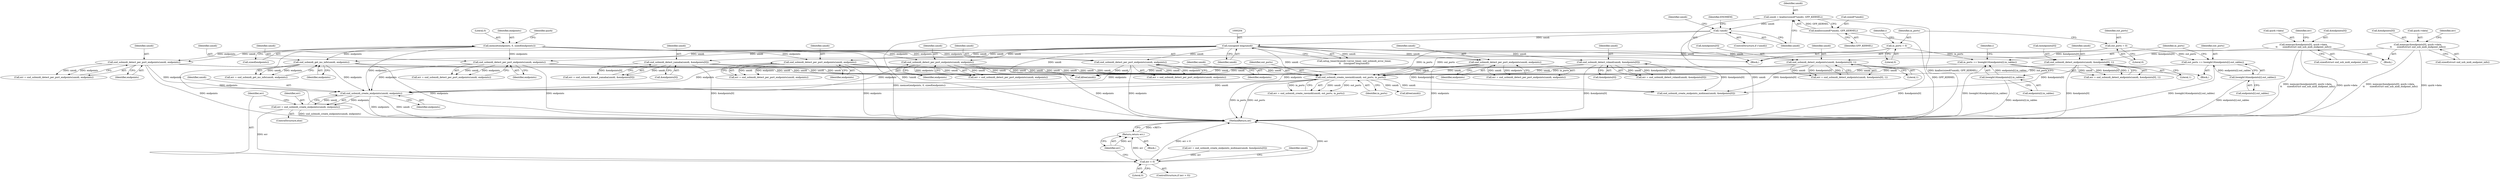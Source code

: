 digraph "0_linux_07d86ca93db7e5cdf4743564d98292042ec21af7@pointer" {
"1000550" [label="(Call,snd_usbmidi_create_endpoints(umidi, endpoints))"];
"1000518" [label="(Call,snd_usbmidi_create_rawmidi(umidi, out_ports, in_ports))"];
"1000441" [label="(Call,snd_usbmidi_detect_per_port_endpoints(umidi, endpoints))"];
"1000203" [label="(Call,(unsigned long)umidi)"];
"1000129" [label="(Call,!umidi)"];
"1000121" [label="(Call,umidi = kzalloc(sizeof(*umidi), GFP_KERNEL))"];
"1000123" [label="(Call,kzalloc(sizeof(*umidi), GFP_KERNEL))"];
"1000206" [label="(Call,memset(endpoints, 0, sizeof(endpoints)))"];
"1000318" [label="(Call,snd_usbmidi_detect_per_port_endpoints(umidi, endpoints))"];
"1000398" [label="(Call,snd_usbmidi_detect_per_port_endpoints(umidi, endpoints))"];
"1000368" [label="(Call,snd_usbmidi_detect_endpoints(umidi, &endpoints[0], 1))"];
"1000356" [label="(Call,memcpy(&endpoints[0], quirk->data,\n\t\t       sizeof(struct snd_usb_midi_endpoint_info)))"];
"1000454" [label="(Call,snd_usbmidi_detect_per_port_endpoints(umidi, endpoints))"];
"1000222" [label="(Call,snd_usbmidi_get_ms_info(umidi, endpoints))"];
"1000281" [label="(Call,snd_usbmidi_detect_roland(umidi, &endpoints[0]))"];
"1000260" [label="(Call,snd_usbmidi_detect_endpoints(umidi, &endpoints[0], 1))"];
"1000248" [label="(Call,memcpy(&endpoints[0], quirk->data,\n\t\t       sizeof(struct snd_usb_midi_endpoint_info)))"];
"1000385" [label="(Call,snd_usbmidi_detect_per_port_endpoints(umidi, endpoints))"];
"1000345" [label="(Call,snd_usbmidi_detect_per_port_endpoints(umidi, endpoints))"];
"1000271" [label="(Call,snd_usbmidi_detect_yamaha(umidi, &endpoints[0]))"];
"1000500" [label="(Call,out_ports += hweight16(endpoints[i].out_cables))"];
"1000502" [label="(Call,hweight16(endpoints[i].out_cables))"];
"1000484" [label="(Call,out_ports = 0)"];
"1000508" [label="(Call,in_ports += hweight16(endpoints[i].in_cables))"];
"1000510" [label="(Call,hweight16(endpoints[i].in_cables))"];
"1000487" [label="(Call,in_ports = 0)"];
"1000548" [label="(Call,err = snd_usbmidi_create_endpoints(umidi, endpoints))"];
"1000554" [label="(Call,err < 0)"];
"1000558" [label="(Return,return err;)"];
"1000369" [label="(Identifier,umidi)"];
"1000387" [label="(Identifier,endpoints)"];
"1000541" [label="(Call,snd_usbmidi_create_endpoints_midiman(umidi, &endpoints[0]))"];
"1000347" [label="(Identifier,endpoints)"];
"1000539" [label="(Call,err = snd_usbmidi_create_endpoints_midiman(umidi, &endpoints[0]))"];
"1000346" [label="(Identifier,umidi)"];
"1000269" [label="(Call,err = snd_usbmidi_detect_yamaha(umidi, &endpoints[0]))"];
"1000499" [label="(Block,)"];
"1000361" [label="(Call,quirk->data)"];
"1000123" [label="(Call,kzalloc(sizeof(*umidi), GFP_KERNEL))"];
"1000488" [label="(Identifier,in_ports)"];
"1000484" [label="(Call,out_ports = 0)"];
"1000386" [label="(Identifier,umidi)"];
"1000549" [label="(Identifier,err)"];
"1000213" [label="(Identifier,quirk)"];
"1000282" [label="(Identifier,umidi)"];
"1000259" [label="(Identifier,err)"];
"1000208" [label="(Literal,0)"];
"1000556" [label="(Literal,0)"];
"1000489" [label="(Literal,0)"];
"1000503" [label="(Call,endpoints[i].out_cables)"];
"1000443" [label="(Identifier,endpoints)"];
"1000224" [label="(Identifier,endpoints)"];
"1000511" [label="(Call,endpoints[i].in_cables)"];
"1000258" [label="(Call,err = snd_usbmidi_detect_endpoints(umidi, &endpoints[0], 1))"];
"1000343" [label="(Call,err = snd_usbmidi_detect_per_port_endpoints(umidi, endpoints))"];
"1000368" [label="(Call,snd_usbmidi_detect_endpoints(umidi, &endpoints[0], 1))"];
"1000367" [label="(Identifier,err)"];
"1000220" [label="(Call,err = snd_usbmidi_get_ms_info(umidi, endpoints))"];
"1000127" [label="(Identifier,GFP_KERNEL)"];
"1000249" [label="(Call,&endpoints[0])"];
"1000128" [label="(ControlStructure,if (!umidi))"];
"1000271" [label="(Call,snd_usbmidi_detect_yamaha(umidi, &endpoints[0]))"];
"1000124" [label="(Call,sizeof(*umidi))"];
"1000442" [label="(Identifier,umidi)"];
"1000456" [label="(Identifier,endpoints)"];
"1000400" [label="(Identifier,endpoints)"];
"1000516" [label="(Call,err = snd_usbmidi_create_rawmidi(umidi, out_ports, in_ports))"];
"1000562" [label="(Identifier,umidi)"];
"1000508" [label="(Call,in_ports += hweight16(endpoints[i].in_cables))"];
"1000122" [label="(Identifier,umidi)"];
"1000281" [label="(Call,snd_usbmidi_detect_roland(umidi, &endpoints[0]))"];
"1000197" [label="(Call,setup_timer(&umidi->error_timer, snd_usbmidi_error_timer,\n\t\t    (unsigned long)umidi))"];
"1000279" [label="(Call,err = snd_usbmidi_detect_roland(umidi, &endpoints[0]))"];
"1000452" [label="(Call,err = snd_usbmidi_detect_per_port_endpoints(umidi, endpoints))"];
"1000518" [label="(Call,snd_usbmidi_create_rawmidi(umidi, out_ports, in_ports))"];
"1000519" [label="(Identifier,umidi)"];
"1000485" [label="(Identifier,out_ports)"];
"1000557" [label="(Block,)"];
"1000502" [label="(Call,hweight16(endpoints[i].out_cables))"];
"1000547" [label="(ControlStructure,else)"];
"1000520" [label="(Identifier,out_ports)"];
"1000223" [label="(Identifier,umidi)"];
"1000206" [label="(Call,memset(endpoints, 0, sizeof(endpoints)))"];
"1000396" [label="(Call,err = snd_usbmidi_detect_per_port_endpoints(umidi, endpoints))"];
"1000552" [label="(Identifier,endpoints)"];
"1000366" [label="(Call,err = snd_usbmidi_detect_endpoints(umidi, &endpoints[0], 1))"];
"1000455" [label="(Identifier,umidi)"];
"1000272" [label="(Identifier,umidi)"];
"1000487" [label="(Call,in_ports = 0)"];
"1000273" [label="(Call,&endpoints[0])"];
"1000555" [label="(Identifier,err)"];
"1000559" [label="(Identifier,err)"];
"1000480" [label="(Call,kfree(umidi))"];
"1000501" [label="(Identifier,out_ports)"];
"1000218" [label="(Block,)"];
"1000548" [label="(Call,err = snd_usbmidi_create_endpoints(umidi, endpoints))"];
"1000498" [label="(Identifier,i)"];
"1000500" [label="(Call,out_ports += hweight16(endpoints[i].out_cables))"];
"1000553" [label="(ControlStructure,if (err < 0))"];
"1000205" [label="(Identifier,umidi)"];
"1000441" [label="(Call,snd_usbmidi_detect_per_port_endpoints(umidi, endpoints))"];
"1000319" [label="(Identifier,umidi)"];
"1000222" [label="(Call,snd_usbmidi_get_ms_info(umidi, endpoints))"];
"1000318" [label="(Call,snd_usbmidi_detect_per_port_endpoints(umidi, endpoints))"];
"1000130" [label="(Identifier,umidi)"];
"1000316" [label="(Call,err = snd_usbmidi_detect_per_port_endpoints(umidi, endpoints))"];
"1000253" [label="(Call,quirk->data)"];
"1000572" [label="(MethodReturn,int)"];
"1000133" [label="(Identifier,ENOMEM)"];
"1000357" [label="(Call,&endpoints[0])"];
"1000439" [label="(Call,err = snd_usbmidi_detect_per_port_endpoints(umidi, endpoints))"];
"1000492" [label="(Identifier,i)"];
"1000209" [label="(Call,sizeof(endpoints))"];
"1000558" [label="(Return,return err;)"];
"1000551" [label="(Identifier,umidi)"];
"1000554" [label="(Call,err < 0)"];
"1000527" [label="(Call,kfree(umidi))"];
"1000398" [label="(Call,snd_usbmidi_detect_per_port_endpoints(umidi, endpoints))"];
"1000262" [label="(Call,&endpoints[0])"];
"1000256" [label="(Call,sizeof(struct snd_usb_midi_endpoint_info))"];
"1000364" [label="(Call,sizeof(struct snd_usb_midi_endpoint_info))"];
"1000370" [label="(Call,&endpoints[0])"];
"1000383" [label="(Call,err = snd_usbmidi_detect_per_port_endpoints(umidi, endpoints))"];
"1000261" [label="(Identifier,umidi)"];
"1000454" [label="(Call,snd_usbmidi_detect_per_port_endpoints(umidi, endpoints))"];
"1000509" [label="(Identifier,in_ports)"];
"1000283" [label="(Call,&endpoints[0])"];
"1000521" [label="(Identifier,in_ports)"];
"1000550" [label="(Call,snd_usbmidi_create_endpoints(umidi, endpoints))"];
"1000121" [label="(Call,umidi = kzalloc(sizeof(*umidi), GFP_KERNEL))"];
"1000399" [label="(Identifier,umidi)"];
"1000486" [label="(Literal,0)"];
"1000114" [label="(Block,)"];
"1000385" [label="(Call,snd_usbmidi_detect_per_port_endpoints(umidi, endpoints))"];
"1000136" [label="(Identifier,umidi)"];
"1000260" [label="(Call,snd_usbmidi_detect_endpoints(umidi, &endpoints[0], 1))"];
"1000129" [label="(Call,!umidi)"];
"1000345" [label="(Call,snd_usbmidi_detect_per_port_endpoints(umidi, endpoints))"];
"1000320" [label="(Identifier,endpoints)"];
"1000248" [label="(Call,memcpy(&endpoints[0], quirk->data,\n\t\t       sizeof(struct snd_usb_midi_endpoint_info)))"];
"1000510" [label="(Call,hweight16(endpoints[i].in_cables))"];
"1000207" [label="(Identifier,endpoints)"];
"1000203" [label="(Call,(unsigned long)umidi)"];
"1000356" [label="(Call,memcpy(&endpoints[0], quirk->data,\n\t\t       sizeof(struct snd_usb_midi_endpoint_info)))"];
"1000374" [label="(Literal,1)"];
"1000266" [label="(Literal,1)"];
"1000550" -> "1000548"  [label="AST: "];
"1000550" -> "1000552"  [label="CFG: "];
"1000551" -> "1000550"  [label="AST: "];
"1000552" -> "1000550"  [label="AST: "];
"1000548" -> "1000550"  [label="CFG: "];
"1000550" -> "1000572"  [label="DDG: umidi"];
"1000550" -> "1000572"  [label="DDG: endpoints"];
"1000550" -> "1000548"  [label="DDG: umidi"];
"1000550" -> "1000548"  [label="DDG: endpoints"];
"1000518" -> "1000550"  [label="DDG: umidi"];
"1000441" -> "1000550"  [label="DDG: endpoints"];
"1000345" -> "1000550"  [label="DDG: endpoints"];
"1000318" -> "1000550"  [label="DDG: endpoints"];
"1000454" -> "1000550"  [label="DDG: endpoints"];
"1000222" -> "1000550"  [label="DDG: endpoints"];
"1000385" -> "1000550"  [label="DDG: endpoints"];
"1000398" -> "1000550"  [label="DDG: endpoints"];
"1000206" -> "1000550"  [label="DDG: endpoints"];
"1000518" -> "1000516"  [label="AST: "];
"1000518" -> "1000521"  [label="CFG: "];
"1000519" -> "1000518"  [label="AST: "];
"1000520" -> "1000518"  [label="AST: "];
"1000521" -> "1000518"  [label="AST: "];
"1000516" -> "1000518"  [label="CFG: "];
"1000518" -> "1000572"  [label="DDG: out_ports"];
"1000518" -> "1000572"  [label="DDG: in_ports"];
"1000518" -> "1000516"  [label="DDG: umidi"];
"1000518" -> "1000516"  [label="DDG: out_ports"];
"1000518" -> "1000516"  [label="DDG: in_ports"];
"1000441" -> "1000518"  [label="DDG: umidi"];
"1000318" -> "1000518"  [label="DDG: umidi"];
"1000203" -> "1000518"  [label="DDG: umidi"];
"1000398" -> "1000518"  [label="DDG: umidi"];
"1000368" -> "1000518"  [label="DDG: umidi"];
"1000454" -> "1000518"  [label="DDG: umidi"];
"1000222" -> "1000518"  [label="DDG: umidi"];
"1000281" -> "1000518"  [label="DDG: umidi"];
"1000260" -> "1000518"  [label="DDG: umidi"];
"1000385" -> "1000518"  [label="DDG: umidi"];
"1000345" -> "1000518"  [label="DDG: umidi"];
"1000271" -> "1000518"  [label="DDG: umidi"];
"1000500" -> "1000518"  [label="DDG: out_ports"];
"1000484" -> "1000518"  [label="DDG: out_ports"];
"1000508" -> "1000518"  [label="DDG: in_ports"];
"1000487" -> "1000518"  [label="DDG: in_ports"];
"1000518" -> "1000527"  [label="DDG: umidi"];
"1000518" -> "1000541"  [label="DDG: umidi"];
"1000441" -> "1000439"  [label="AST: "];
"1000441" -> "1000443"  [label="CFG: "];
"1000442" -> "1000441"  [label="AST: "];
"1000443" -> "1000441"  [label="AST: "];
"1000439" -> "1000441"  [label="CFG: "];
"1000441" -> "1000572"  [label="DDG: endpoints"];
"1000441" -> "1000439"  [label="DDG: umidi"];
"1000441" -> "1000439"  [label="DDG: endpoints"];
"1000203" -> "1000441"  [label="DDG: umidi"];
"1000206" -> "1000441"  [label="DDG: endpoints"];
"1000441" -> "1000480"  [label="DDG: umidi"];
"1000203" -> "1000197"  [label="AST: "];
"1000203" -> "1000205"  [label="CFG: "];
"1000204" -> "1000203"  [label="AST: "];
"1000205" -> "1000203"  [label="AST: "];
"1000197" -> "1000203"  [label="CFG: "];
"1000203" -> "1000197"  [label="DDG: umidi"];
"1000129" -> "1000203"  [label="DDG: umidi"];
"1000203" -> "1000222"  [label="DDG: umidi"];
"1000203" -> "1000260"  [label="DDG: umidi"];
"1000203" -> "1000271"  [label="DDG: umidi"];
"1000203" -> "1000281"  [label="DDG: umidi"];
"1000203" -> "1000318"  [label="DDG: umidi"];
"1000203" -> "1000345"  [label="DDG: umidi"];
"1000203" -> "1000368"  [label="DDG: umidi"];
"1000203" -> "1000385"  [label="DDG: umidi"];
"1000203" -> "1000398"  [label="DDG: umidi"];
"1000203" -> "1000454"  [label="DDG: umidi"];
"1000203" -> "1000480"  [label="DDG: umidi"];
"1000129" -> "1000128"  [label="AST: "];
"1000129" -> "1000130"  [label="CFG: "];
"1000130" -> "1000129"  [label="AST: "];
"1000133" -> "1000129"  [label="CFG: "];
"1000136" -> "1000129"  [label="CFG: "];
"1000129" -> "1000572"  [label="DDG: umidi"];
"1000129" -> "1000572"  [label="DDG: !umidi"];
"1000121" -> "1000129"  [label="DDG: umidi"];
"1000121" -> "1000114"  [label="AST: "];
"1000121" -> "1000123"  [label="CFG: "];
"1000122" -> "1000121"  [label="AST: "];
"1000123" -> "1000121"  [label="AST: "];
"1000130" -> "1000121"  [label="CFG: "];
"1000121" -> "1000572"  [label="DDG: kzalloc(sizeof(*umidi), GFP_KERNEL)"];
"1000123" -> "1000121"  [label="DDG: GFP_KERNEL"];
"1000123" -> "1000127"  [label="CFG: "];
"1000124" -> "1000123"  [label="AST: "];
"1000127" -> "1000123"  [label="AST: "];
"1000123" -> "1000572"  [label="DDG: GFP_KERNEL"];
"1000206" -> "1000114"  [label="AST: "];
"1000206" -> "1000209"  [label="CFG: "];
"1000207" -> "1000206"  [label="AST: "];
"1000208" -> "1000206"  [label="AST: "];
"1000209" -> "1000206"  [label="AST: "];
"1000213" -> "1000206"  [label="CFG: "];
"1000206" -> "1000572"  [label="DDG: memset(endpoints, 0, sizeof(endpoints))"];
"1000206" -> "1000572"  [label="DDG: endpoints"];
"1000206" -> "1000222"  [label="DDG: endpoints"];
"1000206" -> "1000318"  [label="DDG: endpoints"];
"1000206" -> "1000345"  [label="DDG: endpoints"];
"1000206" -> "1000385"  [label="DDG: endpoints"];
"1000206" -> "1000398"  [label="DDG: endpoints"];
"1000206" -> "1000454"  [label="DDG: endpoints"];
"1000318" -> "1000316"  [label="AST: "];
"1000318" -> "1000320"  [label="CFG: "];
"1000319" -> "1000318"  [label="AST: "];
"1000320" -> "1000318"  [label="AST: "];
"1000316" -> "1000318"  [label="CFG: "];
"1000318" -> "1000572"  [label="DDG: endpoints"];
"1000318" -> "1000316"  [label="DDG: umidi"];
"1000318" -> "1000316"  [label="DDG: endpoints"];
"1000318" -> "1000480"  [label="DDG: umidi"];
"1000398" -> "1000396"  [label="AST: "];
"1000398" -> "1000400"  [label="CFG: "];
"1000399" -> "1000398"  [label="AST: "];
"1000400" -> "1000398"  [label="AST: "];
"1000396" -> "1000398"  [label="CFG: "];
"1000398" -> "1000572"  [label="DDG: endpoints"];
"1000398" -> "1000396"  [label="DDG: umidi"];
"1000398" -> "1000396"  [label="DDG: endpoints"];
"1000398" -> "1000480"  [label="DDG: umidi"];
"1000368" -> "1000366"  [label="AST: "];
"1000368" -> "1000374"  [label="CFG: "];
"1000369" -> "1000368"  [label="AST: "];
"1000370" -> "1000368"  [label="AST: "];
"1000374" -> "1000368"  [label="AST: "];
"1000366" -> "1000368"  [label="CFG: "];
"1000368" -> "1000572"  [label="DDG: &endpoints[0]"];
"1000368" -> "1000366"  [label="DDG: umidi"];
"1000368" -> "1000366"  [label="DDG: &endpoints[0]"];
"1000368" -> "1000366"  [label="DDG: 1"];
"1000356" -> "1000368"  [label="DDG: &endpoints[0]"];
"1000368" -> "1000480"  [label="DDG: umidi"];
"1000368" -> "1000541"  [label="DDG: &endpoints[0]"];
"1000356" -> "1000218"  [label="AST: "];
"1000356" -> "1000364"  [label="CFG: "];
"1000357" -> "1000356"  [label="AST: "];
"1000361" -> "1000356"  [label="AST: "];
"1000364" -> "1000356"  [label="AST: "];
"1000367" -> "1000356"  [label="CFG: "];
"1000356" -> "1000572"  [label="DDG: memcpy(&endpoints[0], quirk->data,\n\t\t       sizeof(struct snd_usb_midi_endpoint_info))"];
"1000356" -> "1000572"  [label="DDG: quirk->data"];
"1000454" -> "1000452"  [label="AST: "];
"1000454" -> "1000456"  [label="CFG: "];
"1000455" -> "1000454"  [label="AST: "];
"1000456" -> "1000454"  [label="AST: "];
"1000452" -> "1000454"  [label="CFG: "];
"1000454" -> "1000572"  [label="DDG: endpoints"];
"1000454" -> "1000452"  [label="DDG: umidi"];
"1000454" -> "1000452"  [label="DDG: endpoints"];
"1000454" -> "1000480"  [label="DDG: umidi"];
"1000222" -> "1000220"  [label="AST: "];
"1000222" -> "1000224"  [label="CFG: "];
"1000223" -> "1000222"  [label="AST: "];
"1000224" -> "1000222"  [label="AST: "];
"1000220" -> "1000222"  [label="CFG: "];
"1000222" -> "1000572"  [label="DDG: endpoints"];
"1000222" -> "1000220"  [label="DDG: umidi"];
"1000222" -> "1000220"  [label="DDG: endpoints"];
"1000222" -> "1000480"  [label="DDG: umidi"];
"1000281" -> "1000279"  [label="AST: "];
"1000281" -> "1000283"  [label="CFG: "];
"1000282" -> "1000281"  [label="AST: "];
"1000283" -> "1000281"  [label="AST: "];
"1000279" -> "1000281"  [label="CFG: "];
"1000281" -> "1000572"  [label="DDG: &endpoints[0]"];
"1000281" -> "1000279"  [label="DDG: umidi"];
"1000281" -> "1000279"  [label="DDG: &endpoints[0]"];
"1000281" -> "1000480"  [label="DDG: umidi"];
"1000281" -> "1000541"  [label="DDG: &endpoints[0]"];
"1000260" -> "1000258"  [label="AST: "];
"1000260" -> "1000266"  [label="CFG: "];
"1000261" -> "1000260"  [label="AST: "];
"1000262" -> "1000260"  [label="AST: "];
"1000266" -> "1000260"  [label="AST: "];
"1000258" -> "1000260"  [label="CFG: "];
"1000260" -> "1000572"  [label="DDG: &endpoints[0]"];
"1000260" -> "1000258"  [label="DDG: umidi"];
"1000260" -> "1000258"  [label="DDG: &endpoints[0]"];
"1000260" -> "1000258"  [label="DDG: 1"];
"1000248" -> "1000260"  [label="DDG: &endpoints[0]"];
"1000260" -> "1000480"  [label="DDG: umidi"];
"1000260" -> "1000541"  [label="DDG: &endpoints[0]"];
"1000248" -> "1000218"  [label="AST: "];
"1000248" -> "1000256"  [label="CFG: "];
"1000249" -> "1000248"  [label="AST: "];
"1000253" -> "1000248"  [label="AST: "];
"1000256" -> "1000248"  [label="AST: "];
"1000259" -> "1000248"  [label="CFG: "];
"1000248" -> "1000572"  [label="DDG: memcpy(&endpoints[0], quirk->data,\n\t\t       sizeof(struct snd_usb_midi_endpoint_info))"];
"1000248" -> "1000572"  [label="DDG: quirk->data"];
"1000385" -> "1000383"  [label="AST: "];
"1000385" -> "1000387"  [label="CFG: "];
"1000386" -> "1000385"  [label="AST: "];
"1000387" -> "1000385"  [label="AST: "];
"1000383" -> "1000385"  [label="CFG: "];
"1000385" -> "1000572"  [label="DDG: endpoints"];
"1000385" -> "1000383"  [label="DDG: umidi"];
"1000385" -> "1000383"  [label="DDG: endpoints"];
"1000385" -> "1000480"  [label="DDG: umidi"];
"1000345" -> "1000343"  [label="AST: "];
"1000345" -> "1000347"  [label="CFG: "];
"1000346" -> "1000345"  [label="AST: "];
"1000347" -> "1000345"  [label="AST: "];
"1000343" -> "1000345"  [label="CFG: "];
"1000345" -> "1000572"  [label="DDG: endpoints"];
"1000345" -> "1000343"  [label="DDG: umidi"];
"1000345" -> "1000343"  [label="DDG: endpoints"];
"1000345" -> "1000480"  [label="DDG: umidi"];
"1000271" -> "1000269"  [label="AST: "];
"1000271" -> "1000273"  [label="CFG: "];
"1000272" -> "1000271"  [label="AST: "];
"1000273" -> "1000271"  [label="AST: "];
"1000269" -> "1000271"  [label="CFG: "];
"1000271" -> "1000572"  [label="DDG: &endpoints[0]"];
"1000271" -> "1000269"  [label="DDG: umidi"];
"1000271" -> "1000269"  [label="DDG: &endpoints[0]"];
"1000271" -> "1000480"  [label="DDG: umidi"];
"1000271" -> "1000541"  [label="DDG: &endpoints[0]"];
"1000500" -> "1000499"  [label="AST: "];
"1000500" -> "1000502"  [label="CFG: "];
"1000501" -> "1000500"  [label="AST: "];
"1000502" -> "1000500"  [label="AST: "];
"1000509" -> "1000500"  [label="CFG: "];
"1000500" -> "1000572"  [label="DDG: hweight16(endpoints[i].out_cables)"];
"1000502" -> "1000500"  [label="DDG: endpoints[i].out_cables"];
"1000484" -> "1000500"  [label="DDG: out_ports"];
"1000502" -> "1000503"  [label="CFG: "];
"1000503" -> "1000502"  [label="AST: "];
"1000502" -> "1000572"  [label="DDG: endpoints[i].out_cables"];
"1000484" -> "1000114"  [label="AST: "];
"1000484" -> "1000486"  [label="CFG: "];
"1000485" -> "1000484"  [label="AST: "];
"1000486" -> "1000484"  [label="AST: "];
"1000488" -> "1000484"  [label="CFG: "];
"1000508" -> "1000499"  [label="AST: "];
"1000508" -> "1000510"  [label="CFG: "];
"1000509" -> "1000508"  [label="AST: "];
"1000510" -> "1000508"  [label="AST: "];
"1000498" -> "1000508"  [label="CFG: "];
"1000508" -> "1000572"  [label="DDG: hweight16(endpoints[i].in_cables)"];
"1000510" -> "1000508"  [label="DDG: endpoints[i].in_cables"];
"1000487" -> "1000508"  [label="DDG: in_ports"];
"1000510" -> "1000511"  [label="CFG: "];
"1000511" -> "1000510"  [label="AST: "];
"1000510" -> "1000572"  [label="DDG: endpoints[i].in_cables"];
"1000487" -> "1000114"  [label="AST: "];
"1000487" -> "1000489"  [label="CFG: "];
"1000488" -> "1000487"  [label="AST: "];
"1000489" -> "1000487"  [label="AST: "];
"1000492" -> "1000487"  [label="CFG: "];
"1000548" -> "1000547"  [label="AST: "];
"1000549" -> "1000548"  [label="AST: "];
"1000555" -> "1000548"  [label="CFG: "];
"1000548" -> "1000572"  [label="DDG: snd_usbmidi_create_endpoints(umidi, endpoints)"];
"1000548" -> "1000554"  [label="DDG: err"];
"1000554" -> "1000553"  [label="AST: "];
"1000554" -> "1000556"  [label="CFG: "];
"1000555" -> "1000554"  [label="AST: "];
"1000556" -> "1000554"  [label="AST: "];
"1000559" -> "1000554"  [label="CFG: "];
"1000562" -> "1000554"  [label="CFG: "];
"1000554" -> "1000572"  [label="DDG: err < 0"];
"1000554" -> "1000572"  [label="DDG: err"];
"1000539" -> "1000554"  [label="DDG: err"];
"1000554" -> "1000558"  [label="DDG: err"];
"1000558" -> "1000557"  [label="AST: "];
"1000558" -> "1000559"  [label="CFG: "];
"1000559" -> "1000558"  [label="AST: "];
"1000572" -> "1000558"  [label="CFG: "];
"1000558" -> "1000572"  [label="DDG: <RET>"];
"1000559" -> "1000558"  [label="DDG: err"];
}
